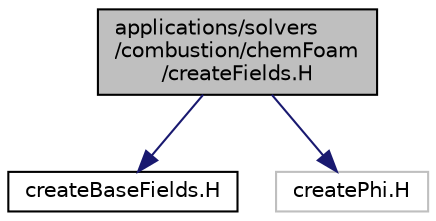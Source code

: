 digraph "applications/solvers/combustion/chemFoam/createFields.H"
{
  bgcolor="transparent";
  edge [fontname="Helvetica",fontsize="10",labelfontname="Helvetica",labelfontsize="10"];
  node [fontname="Helvetica",fontsize="10",shape=record];
  Node1 [label="applications/solvers\l/combustion/chemFoam\l/createFields.H",height=0.2,width=0.4,color="black", fillcolor="grey75", style="filled", fontcolor="black"];
  Node1 -> Node2 [color="midnightblue",fontsize="10",style="solid",fontname="Helvetica"];
  Node2 [label="createBaseFields.H",height=0.2,width=0.4,color="black",URL="$a02924.html"];
  Node1 -> Node3 [color="midnightblue",fontsize="10",style="solid",fontname="Helvetica"];
  Node3 [label="createPhi.H",height=0.2,width=0.4,color="grey75"];
}
